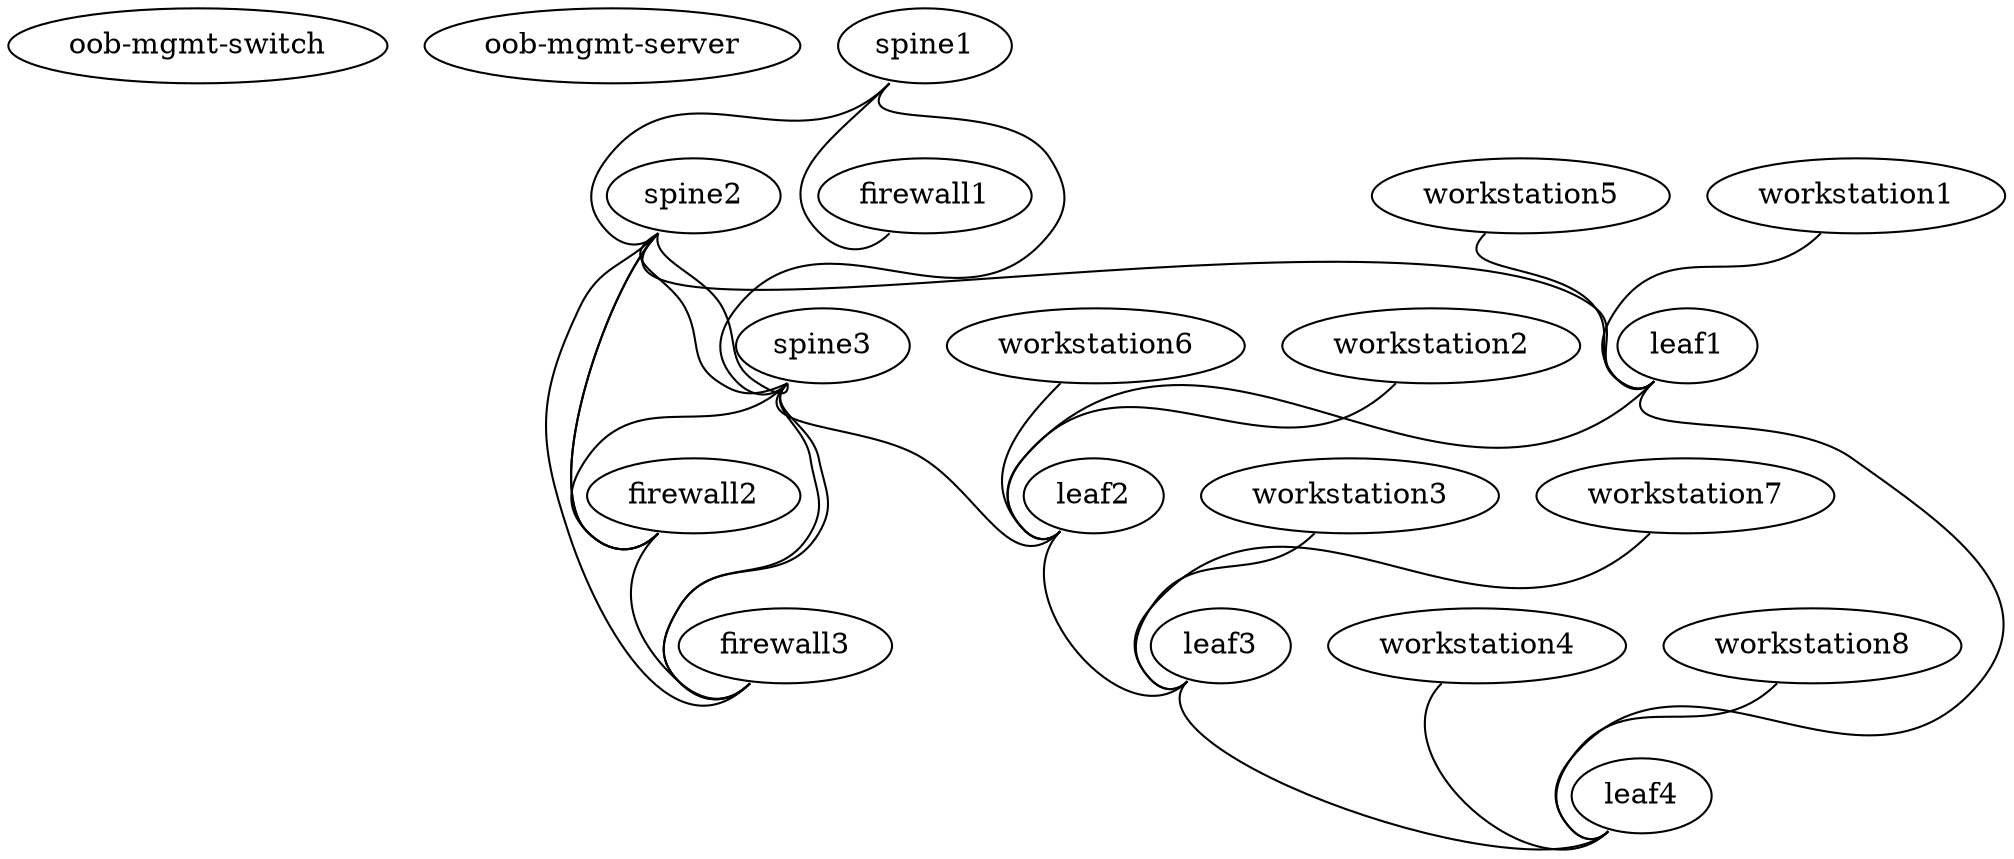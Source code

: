 graph demo {
 "oob-mgmt-switch" [function="oob-switch" config="./helper_scripts/oob_switch_config.sh" mgmt_ip="192.168.200.100"]
 "oob-mgmt-server" [function="oob-server" mgmt_ip="192.168.200.254/24"]

 "firewall1" [function="fake"]
 "firewall2" [function="fake"]
 "firewall3" [function="fake"]
 "workstation1" [function="fake"]
 "workstation2" [function="fake"]

 "spine1" [function="spine" config="./helper_scripts/extra_switch_config.sh" mgmt_ip="192.168.200.1"]
 "spine2" [function="spine" config="./helper_scripts/extra_switch_config.sh" mgmt_ip="192.168.200.2"]
 "spine3" [function="spine" config="./helper_scripts/extra_switch_config.sh" mgmt_ip="192.168.200.3"]
  
 "leaf1" [function="leaf" config="./helper_scripts/extra_switch_config.sh" mgmt_ip="192.168.200.10"]
 "leaf2" [function="leaf" config="./helper_scripts/extra_switch_config.sh" mgmt_ip="192.168.200.20"]
 "leaf3" [function="leaf" config="./helper_scripts/extra_switch_config.sh" mgmt_ip="192.168.200.30"]
 "leaf4" [function="leaf" config="./helper_scripts/extra_switch_config.sh" mgmt_ip="192.168.200.40"]

   "spine1":"swp52" -- "firewall1":"swp1"
   "spine1":"swp1" -- "spine2":"swp52"
   "spine1":"swp2" -- "spine3":"swp52"
   
   "spine2":"swp45" -- "firewall2":"swp2"
   "spine2":"swp46" -- "firewall2":"swp3"
   "spine2":"swp47" -- "firewall3":"swp5"
      
   "spine3":"swp45" -- "firewall3":"swp2"
   "spine3":"swp46" -- "firewall2":"swp5"
   "spine3":"swp47" -- "firewall3":"swp3"
   
   "firewall2":"swp4" -- "firewall3":"swp4"

   "spine2":"swp49" -- "spine3":"swp49"
   "spine2":"swp50" -- "spine3":"swp50"

   "spine2":"swp1" -- "leaf1":"swp52"
   "spine3":"swp1" -- "leaf2":"swp52"

   "leaf1":"swp50" -- "leaf2":"swp50"
   "leaf3":"swp50" -- "leaf4":"swp50"
   "leaf1":"swp49" -- "leaf4":"swp52"
   "leaf2":"swp49" -- "leaf3":"swp52"
   
   "workstation1":"swp1" -- "leaf1":"swp1"
   "workstation2":"swp1" -- "leaf2":"swp1"
   "workstation3":"swp1" -- "leaf3":"swp1"
   "workstation4":"swp1" -- "leaf4":"swp1"
   "workstation5":"swp1" -- "leaf1":"swp2"
   "workstation6":"swp1" -- "leaf2":"swp2"
   "workstation7":"swp1" -- "leaf3":"swp2"
   "workstation8":"swp1" -- "leaf4":"swp2"
}
